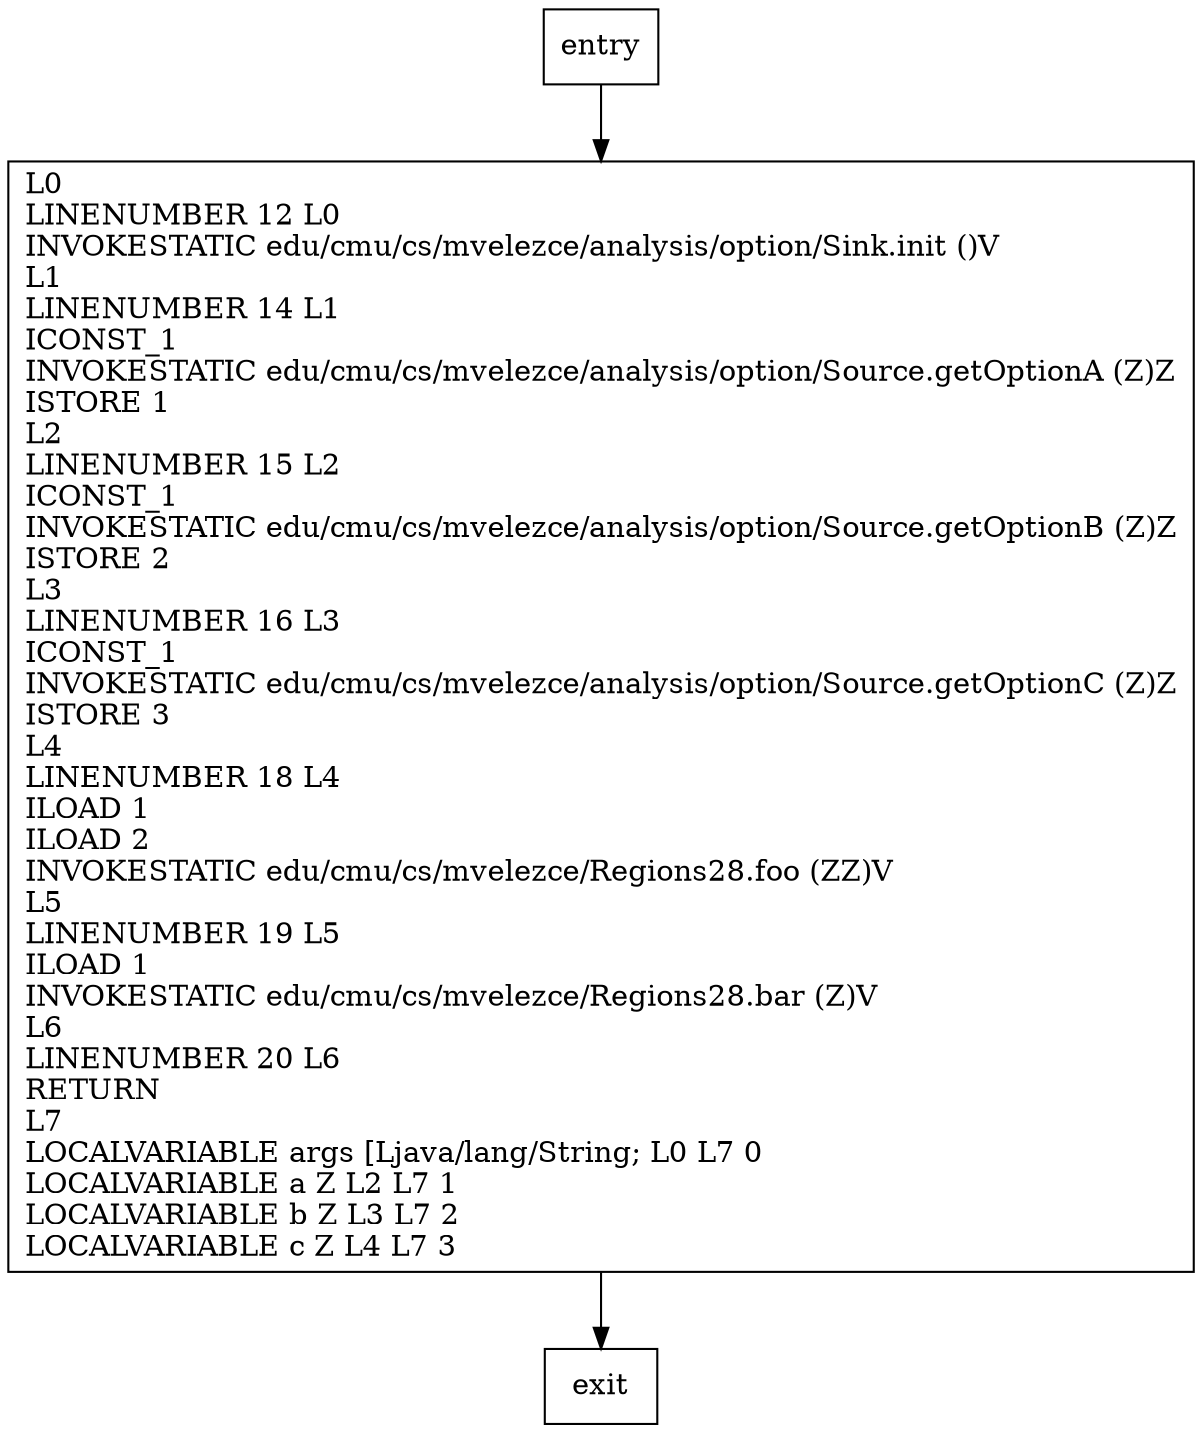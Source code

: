digraph main {
node [shape=record];
429804587 [label="L0\lLINENUMBER 12 L0\lINVOKESTATIC edu/cmu/cs/mvelezce/analysis/option/Sink.init ()V\lL1\lLINENUMBER 14 L1\lICONST_1\lINVOKESTATIC edu/cmu/cs/mvelezce/analysis/option/Source.getOptionA (Z)Z\lISTORE 1\lL2\lLINENUMBER 15 L2\lICONST_1\lINVOKESTATIC edu/cmu/cs/mvelezce/analysis/option/Source.getOptionB (Z)Z\lISTORE 2\lL3\lLINENUMBER 16 L3\lICONST_1\lINVOKESTATIC edu/cmu/cs/mvelezce/analysis/option/Source.getOptionC (Z)Z\lISTORE 3\lL4\lLINENUMBER 18 L4\lILOAD 1\lILOAD 2\lINVOKESTATIC edu/cmu/cs/mvelezce/Regions28.foo (ZZ)V\lL5\lLINENUMBER 19 L5\lILOAD 1\lINVOKESTATIC edu/cmu/cs/mvelezce/Regions28.bar (Z)V\lL6\lLINENUMBER 20 L6\lRETURN\lL7\lLOCALVARIABLE args [Ljava/lang/String; L0 L7 0\lLOCALVARIABLE a Z L2 L7 1\lLOCALVARIABLE b Z L3 L7 2\lLOCALVARIABLE c Z L4 L7 3\l"];
entry;
exit;
entry -> 429804587;
429804587 -> exit;
}
